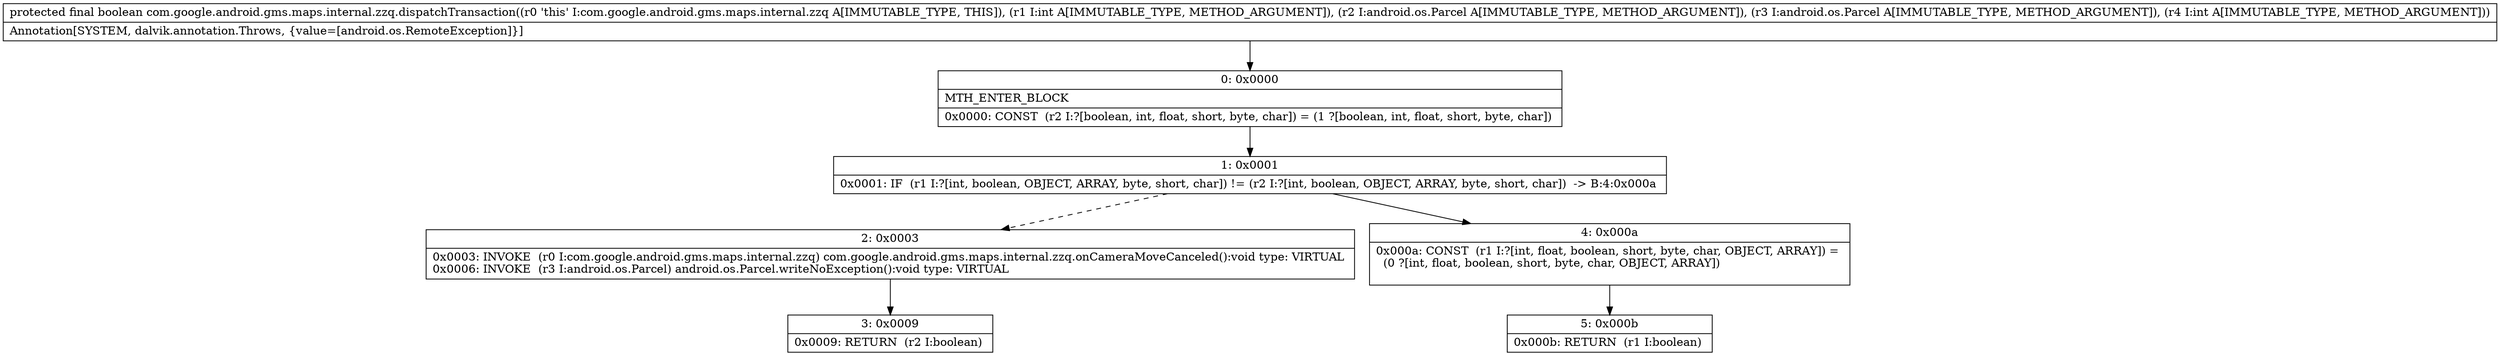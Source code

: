 digraph "CFG forcom.google.android.gms.maps.internal.zzq.dispatchTransaction(ILandroid\/os\/Parcel;Landroid\/os\/Parcel;I)Z" {
Node_0 [shape=record,label="{0\:\ 0x0000|MTH_ENTER_BLOCK\l|0x0000: CONST  (r2 I:?[boolean, int, float, short, byte, char]) = (1 ?[boolean, int, float, short, byte, char]) \l}"];
Node_1 [shape=record,label="{1\:\ 0x0001|0x0001: IF  (r1 I:?[int, boolean, OBJECT, ARRAY, byte, short, char]) != (r2 I:?[int, boolean, OBJECT, ARRAY, byte, short, char])  \-\> B:4:0x000a \l}"];
Node_2 [shape=record,label="{2\:\ 0x0003|0x0003: INVOKE  (r0 I:com.google.android.gms.maps.internal.zzq) com.google.android.gms.maps.internal.zzq.onCameraMoveCanceled():void type: VIRTUAL \l0x0006: INVOKE  (r3 I:android.os.Parcel) android.os.Parcel.writeNoException():void type: VIRTUAL \l}"];
Node_3 [shape=record,label="{3\:\ 0x0009|0x0009: RETURN  (r2 I:boolean) \l}"];
Node_4 [shape=record,label="{4\:\ 0x000a|0x000a: CONST  (r1 I:?[int, float, boolean, short, byte, char, OBJECT, ARRAY]) = \l  (0 ?[int, float, boolean, short, byte, char, OBJECT, ARRAY])\l \l}"];
Node_5 [shape=record,label="{5\:\ 0x000b|0x000b: RETURN  (r1 I:boolean) \l}"];
MethodNode[shape=record,label="{protected final boolean com.google.android.gms.maps.internal.zzq.dispatchTransaction((r0 'this' I:com.google.android.gms.maps.internal.zzq A[IMMUTABLE_TYPE, THIS]), (r1 I:int A[IMMUTABLE_TYPE, METHOD_ARGUMENT]), (r2 I:android.os.Parcel A[IMMUTABLE_TYPE, METHOD_ARGUMENT]), (r3 I:android.os.Parcel A[IMMUTABLE_TYPE, METHOD_ARGUMENT]), (r4 I:int A[IMMUTABLE_TYPE, METHOD_ARGUMENT]))  | Annotation[SYSTEM, dalvik.annotation.Throws, \{value=[android.os.RemoteException]\}]\l}"];
MethodNode -> Node_0;
Node_0 -> Node_1;
Node_1 -> Node_2[style=dashed];
Node_1 -> Node_4;
Node_2 -> Node_3;
Node_4 -> Node_5;
}

